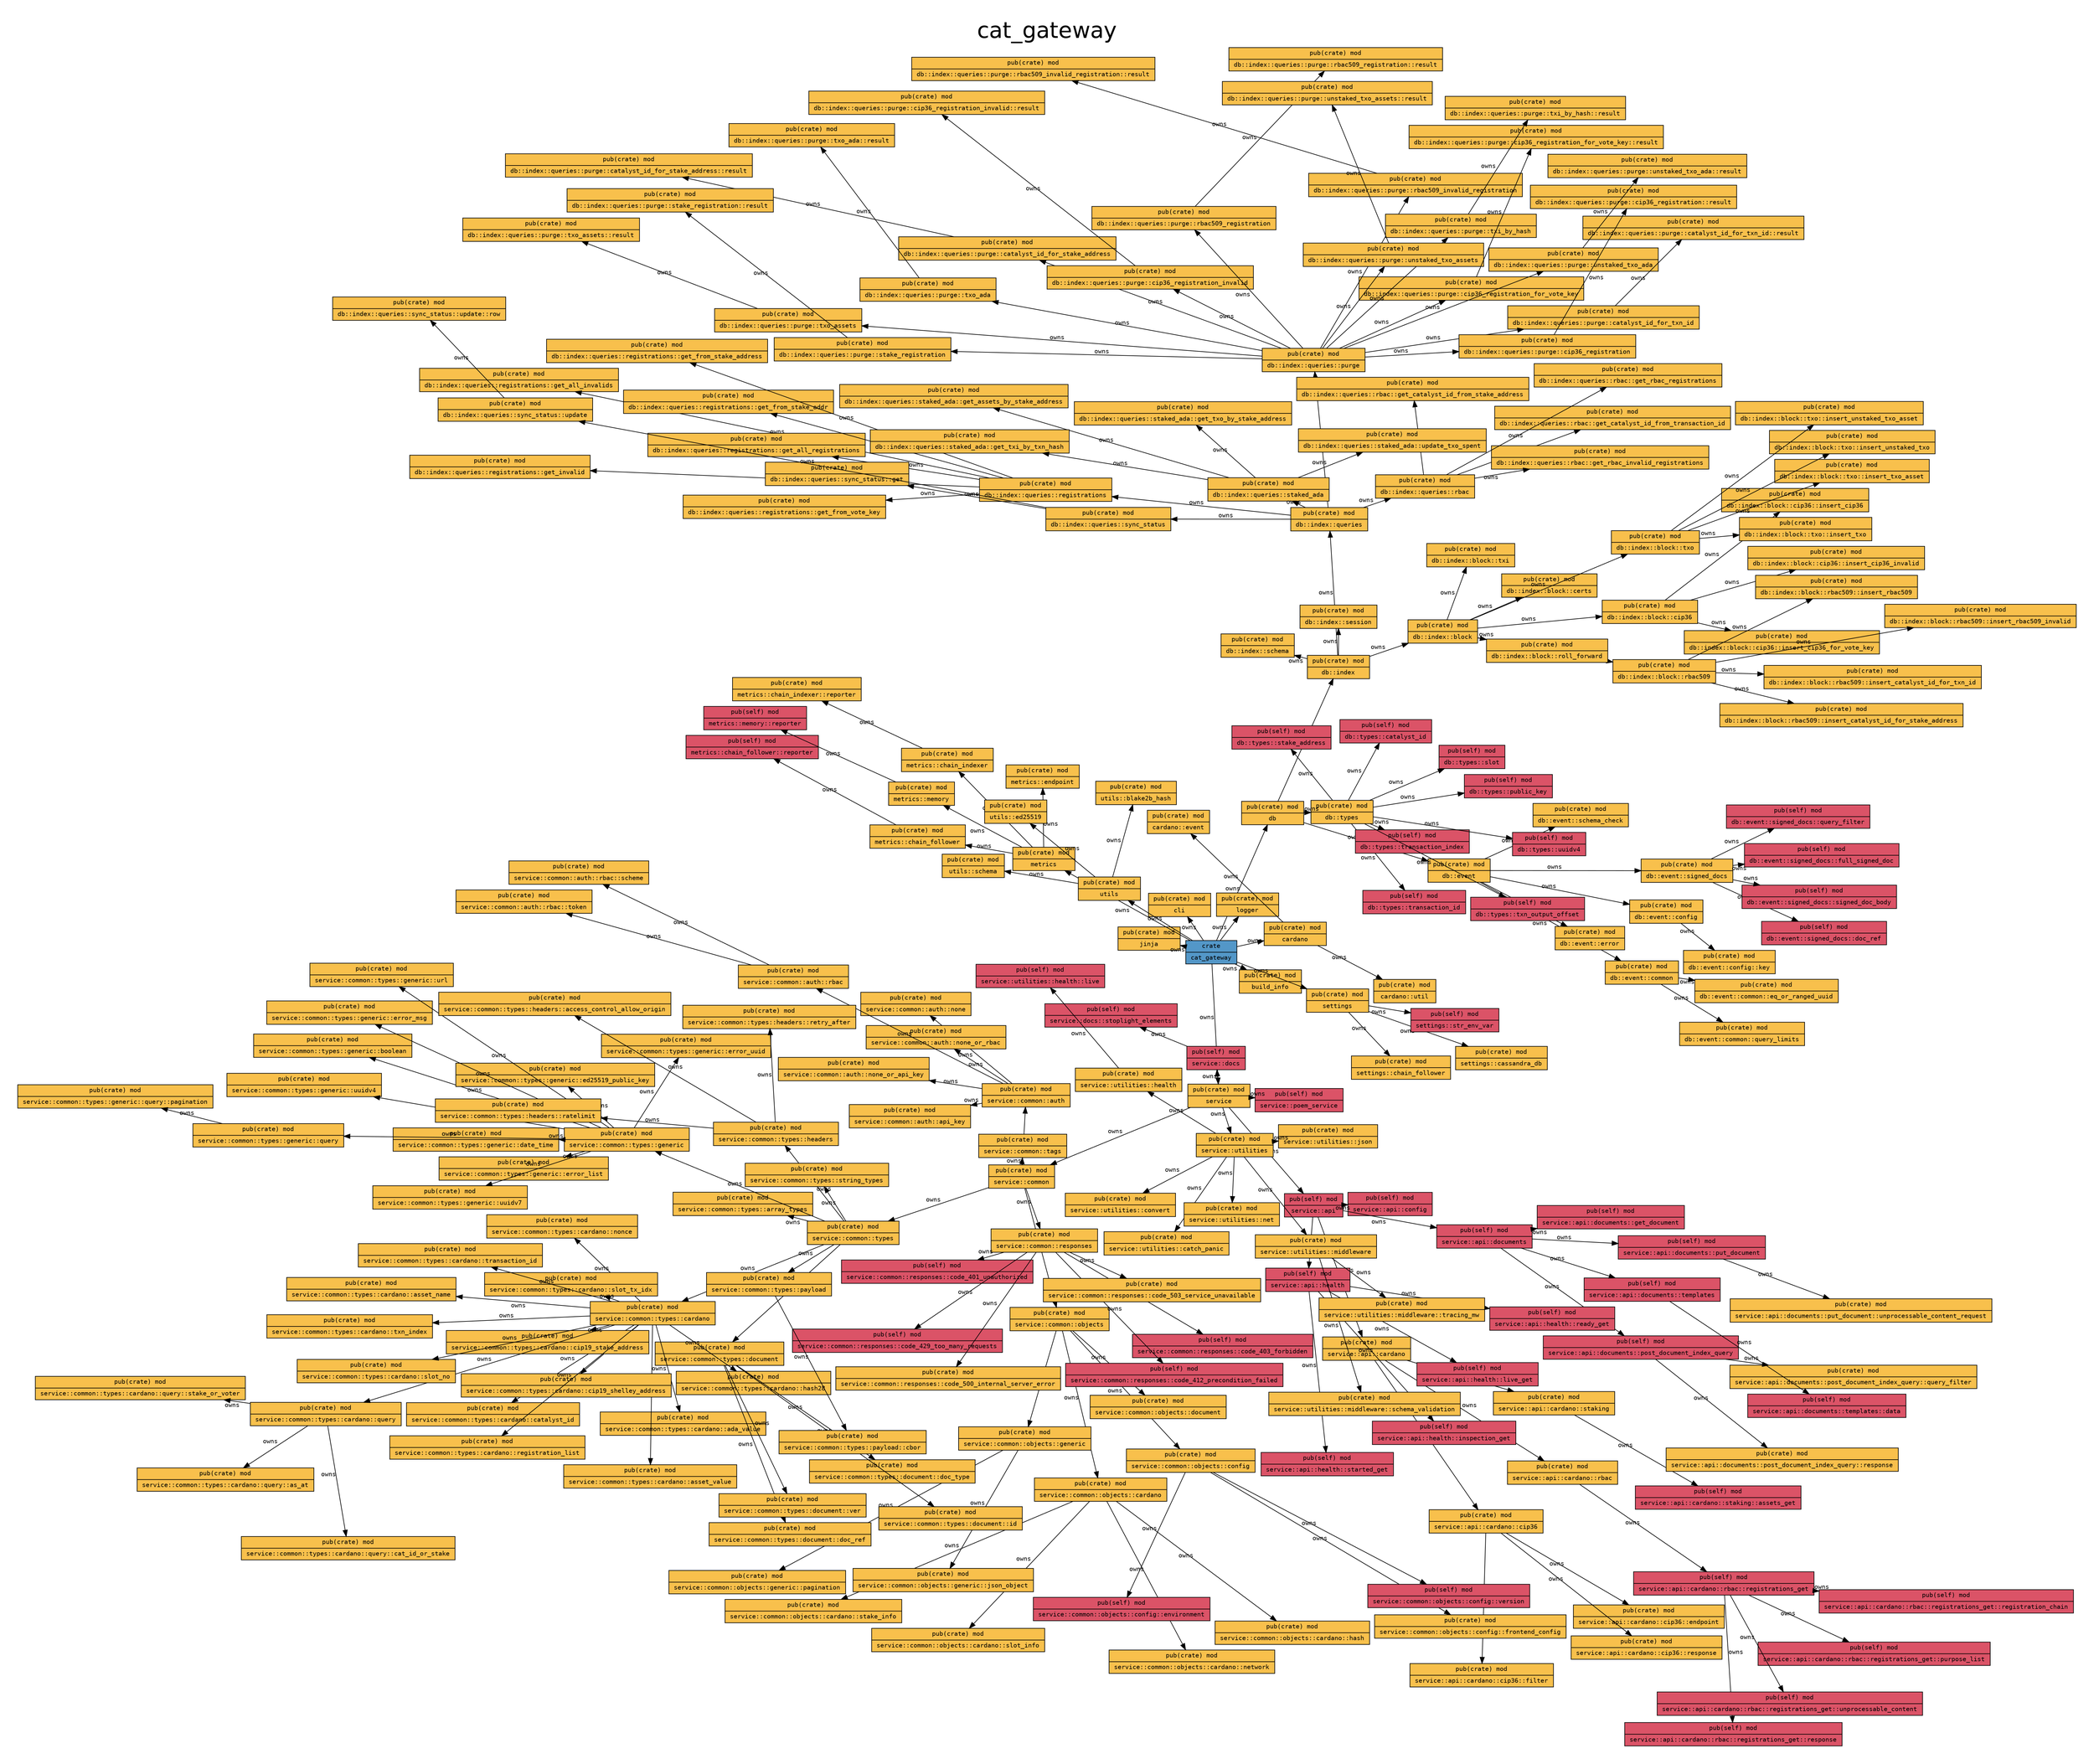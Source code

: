 digraph {

    graph [
        label="cat_gateway",
        labelloc=t,

        pad=0.4,

        // Consider rendering the graph using a different layout algorithm, such as:
        // [dot, neato, twopi, circo, fdp, sfdp]
        layout=neato,
        overlap=false,
        splines="line",
        rankdir=LR,

        fontname="Helvetica", 
        fontsize="36",
    ];

    node [
        fontname="monospace",
        fontsize="10",
        shape="record",
        style="filled",
    ];

    edge [
        fontname="monospace",
        fontsize="10",
    ];

    "cat_gateway" [label="crate|cat_gateway", fillcolor="#5397c8"]; // "crate" node
    "cat_gateway::build_info" [label="pub(crate) mod|build_info", fillcolor="#f8c04c"]; // "mod" node
    "cat_gateway::cardano" [label="pub(crate) mod|cardano", fillcolor="#f8c04c"]; // "mod" node
    "cat_gateway::cardano::event" [label="pub(crate) mod|cardano::event", fillcolor="#f8c04c"]; // "mod" node
    "cat_gateway::cardano::util" [label="pub(crate) mod|cardano::util", fillcolor="#f8c04c"]; // "mod" node
    "cat_gateway::cli" [label="pub(crate) mod|cli", fillcolor="#f8c04c"]; // "mod" node
    "cat_gateway::db" [label="pub(crate) mod|db", fillcolor="#f8c04c"]; // "mod" node
    "cat_gateway::db::event" [label="pub(crate) mod|db::event", fillcolor="#f8c04c"]; // "mod" node
    "cat_gateway::db::event::common" [label="pub(crate) mod|db::event::common", fillcolor="#f8c04c"]; // "mod" node
    "cat_gateway::db::event::common::eq_or_ranged_uuid" [label="pub(crate) mod|db::event::common::eq_or_ranged_uuid", fillcolor="#f8c04c"]; // "mod" node
    "cat_gateway::db::event::common::query_limits" [label="pub(crate) mod|db::event::common::query_limits", fillcolor="#f8c04c"]; // "mod" node
    "cat_gateway::db::event::config" [label="pub(crate) mod|db::event::config", fillcolor="#f8c04c"]; // "mod" node
    "cat_gateway::db::event::config::key" [label="pub(crate) mod|db::event::config::key", fillcolor="#f8c04c"]; // "mod" node
    "cat_gateway::db::event::error" [label="pub(crate) mod|db::event::error", fillcolor="#f8c04c"]; // "mod" node
    "cat_gateway::db::event::schema_check" [label="pub(crate) mod|db::event::schema_check", fillcolor="#f8c04c"]; // "mod" node
    "cat_gateway::db::event::signed_docs" [label="pub(crate) mod|db::event::signed_docs", fillcolor="#f8c04c"]; // "mod" node
    "cat_gateway::db::event::signed_docs::doc_ref" [label="pub(self) mod|db::event::signed_docs::doc_ref", fillcolor="#db5367"]; // "mod" node
    "cat_gateway::db::event::signed_docs::full_signed_doc" [label="pub(self) mod|db::event::signed_docs::full_signed_doc", fillcolor="#db5367"]; // "mod" node
    "cat_gateway::db::event::signed_docs::query_filter" [label="pub(self) mod|db::event::signed_docs::query_filter", fillcolor="#db5367"]; // "mod" node
    "cat_gateway::db::event::signed_docs::signed_doc_body" [label="pub(self) mod|db::event::signed_docs::signed_doc_body", fillcolor="#db5367"]; // "mod" node
    "cat_gateway::db::index" [label="pub(crate) mod|db::index", fillcolor="#f8c04c"]; // "mod" node
    "cat_gateway::db::index::block" [label="pub(crate) mod|db::index::block", fillcolor="#f8c04c"]; // "mod" node
    "cat_gateway::db::index::block::certs" [label="pub(crate) mod|db::index::block::certs", fillcolor="#f8c04c"]; // "mod" node
    "cat_gateway::db::index::block::cip36" [label="pub(crate) mod|db::index::block::cip36", fillcolor="#f8c04c"]; // "mod" node
    "cat_gateway::db::index::block::cip36::insert_cip36" [label="pub(crate) mod|db::index::block::cip36::insert_cip36", fillcolor="#f8c04c"]; // "mod" node
    "cat_gateway::db::index::block::cip36::insert_cip36_for_vote_key" [label="pub(crate) mod|db::index::block::cip36::insert_cip36_for_vote_key", fillcolor="#f8c04c"]; // "mod" node
    "cat_gateway::db::index::block::cip36::insert_cip36_invalid" [label="pub(crate) mod|db::index::block::cip36::insert_cip36_invalid", fillcolor="#f8c04c"]; // "mod" node
    "cat_gateway::db::index::block::rbac509" [label="pub(crate) mod|db::index::block::rbac509", fillcolor="#f8c04c"]; // "mod" node
    "cat_gateway::db::index::block::rbac509::insert_catalyst_id_for_stake_address" [label="pub(crate) mod|db::index::block::rbac509::insert_catalyst_id_for_stake_address", fillcolor="#f8c04c"]; // "mod" node
    "cat_gateway::db::index::block::rbac509::insert_catalyst_id_for_txn_id" [label="pub(crate) mod|db::index::block::rbac509::insert_catalyst_id_for_txn_id", fillcolor="#f8c04c"]; // "mod" node
    "cat_gateway::db::index::block::rbac509::insert_rbac509" [label="pub(crate) mod|db::index::block::rbac509::insert_rbac509", fillcolor="#f8c04c"]; // "mod" node
    "cat_gateway::db::index::block::rbac509::insert_rbac509_invalid" [label="pub(crate) mod|db::index::block::rbac509::insert_rbac509_invalid", fillcolor="#f8c04c"]; // "mod" node
    "cat_gateway::db::index::block::roll_forward" [label="pub(crate) mod|db::index::block::roll_forward", fillcolor="#f8c04c"]; // "mod" node
    "cat_gateway::db::index::block::txi" [label="pub(crate) mod|db::index::block::txi", fillcolor="#f8c04c"]; // "mod" node
    "cat_gateway::db::index::block::txo" [label="pub(crate) mod|db::index::block::txo", fillcolor="#f8c04c"]; // "mod" node
    "cat_gateway::db::index::block::txo::insert_txo" [label="pub(crate) mod|db::index::block::txo::insert_txo", fillcolor="#f8c04c"]; // "mod" node
    "cat_gateway::db::index::block::txo::insert_txo_asset" [label="pub(crate) mod|db::index::block::txo::insert_txo_asset", fillcolor="#f8c04c"]; // "mod" node
    "cat_gateway::db::index::block::txo::insert_unstaked_txo" [label="pub(crate) mod|db::index::block::txo::insert_unstaked_txo", fillcolor="#f8c04c"]; // "mod" node
    "cat_gateway::db::index::block::txo::insert_unstaked_txo_asset" [label="pub(crate) mod|db::index::block::txo::insert_unstaked_txo_asset", fillcolor="#f8c04c"]; // "mod" node
    "cat_gateway::db::index::queries" [label="pub(crate) mod|db::index::queries", fillcolor="#f8c04c"]; // "mod" node
    "cat_gateway::db::index::queries::purge" [label="pub(crate) mod|db::index::queries::purge", fillcolor="#f8c04c"]; // "mod" node
    "cat_gateway::db::index::queries::purge::catalyst_id_for_stake_address" [label="pub(crate) mod|db::index::queries::purge::catalyst_id_for_stake_address", fillcolor="#f8c04c"]; // "mod" node
    "cat_gateway::db::index::queries::purge::catalyst_id_for_stake_address::result" [label="pub(crate) mod|db::index::queries::purge::catalyst_id_for_stake_address::result", fillcolor="#f8c04c"]; // "mod" node
    "cat_gateway::db::index::queries::purge::catalyst_id_for_txn_id" [label="pub(crate) mod|db::index::queries::purge::catalyst_id_for_txn_id", fillcolor="#f8c04c"]; // "mod" node
    "cat_gateway::db::index::queries::purge::catalyst_id_for_txn_id::result" [label="pub(crate) mod|db::index::queries::purge::catalyst_id_for_txn_id::result", fillcolor="#f8c04c"]; // "mod" node
    "cat_gateway::db::index::queries::purge::cip36_registration" [label="pub(crate) mod|db::index::queries::purge::cip36_registration", fillcolor="#f8c04c"]; // "mod" node
    "cat_gateway::db::index::queries::purge::cip36_registration::result" [label="pub(crate) mod|db::index::queries::purge::cip36_registration::result", fillcolor="#f8c04c"]; // "mod" node
    "cat_gateway::db::index::queries::purge::cip36_registration_for_vote_key" [label="pub(crate) mod|db::index::queries::purge::cip36_registration_for_vote_key", fillcolor="#f8c04c"]; // "mod" node
    "cat_gateway::db::index::queries::purge::cip36_registration_for_vote_key::result" [label="pub(crate) mod|db::index::queries::purge::cip36_registration_for_vote_key::result", fillcolor="#f8c04c"]; // "mod" node
    "cat_gateway::db::index::queries::purge::cip36_registration_invalid" [label="pub(crate) mod|db::index::queries::purge::cip36_registration_invalid", fillcolor="#f8c04c"]; // "mod" node
    "cat_gateway::db::index::queries::purge::cip36_registration_invalid::result" [label="pub(crate) mod|db::index::queries::purge::cip36_registration_invalid::result", fillcolor="#f8c04c"]; // "mod" node
    "cat_gateway::db::index::queries::purge::rbac509_invalid_registration" [label="pub(crate) mod|db::index::queries::purge::rbac509_invalid_registration", fillcolor="#f8c04c"]; // "mod" node
    "cat_gateway::db::index::queries::purge::rbac509_invalid_registration::result" [label="pub(crate) mod|db::index::queries::purge::rbac509_invalid_registration::result", fillcolor="#f8c04c"]; // "mod" node
    "cat_gateway::db::index::queries::purge::rbac509_registration" [label="pub(crate) mod|db::index::queries::purge::rbac509_registration", fillcolor="#f8c04c"]; // "mod" node
    "cat_gateway::db::index::queries::purge::rbac509_registration::result" [label="pub(crate) mod|db::index::queries::purge::rbac509_registration::result", fillcolor="#f8c04c"]; // "mod" node
    "cat_gateway::db::index::queries::purge::stake_registration" [label="pub(crate) mod|db::index::queries::purge::stake_registration", fillcolor="#f8c04c"]; // "mod" node
    "cat_gateway::db::index::queries::purge::stake_registration::result" [label="pub(crate) mod|db::index::queries::purge::stake_registration::result", fillcolor="#f8c04c"]; // "mod" node
    "cat_gateway::db::index::queries::purge::txi_by_hash" [label="pub(crate) mod|db::index::queries::purge::txi_by_hash", fillcolor="#f8c04c"]; // "mod" node
    "cat_gateway::db::index::queries::purge::txi_by_hash::result" [label="pub(crate) mod|db::index::queries::purge::txi_by_hash::result", fillcolor="#f8c04c"]; // "mod" node
    "cat_gateway::db::index::queries::purge::txo_ada" [label="pub(crate) mod|db::index::queries::purge::txo_ada", fillcolor="#f8c04c"]; // "mod" node
    "cat_gateway::db::index::queries::purge::txo_ada::result" [label="pub(crate) mod|db::index::queries::purge::txo_ada::result", fillcolor="#f8c04c"]; // "mod" node
    "cat_gateway::db::index::queries::purge::txo_assets" [label="pub(crate) mod|db::index::queries::purge::txo_assets", fillcolor="#f8c04c"]; // "mod" node
    "cat_gateway::db::index::queries::purge::txo_assets::result" [label="pub(crate) mod|db::index::queries::purge::txo_assets::result", fillcolor="#f8c04c"]; // "mod" node
    "cat_gateway::db::index::queries::purge::unstaked_txo_ada" [label="pub(crate) mod|db::index::queries::purge::unstaked_txo_ada", fillcolor="#f8c04c"]; // "mod" node
    "cat_gateway::db::index::queries::purge::unstaked_txo_ada::result" [label="pub(crate) mod|db::index::queries::purge::unstaked_txo_ada::result", fillcolor="#f8c04c"]; // "mod" node
    "cat_gateway::db::index::queries::purge::unstaked_txo_assets" [label="pub(crate) mod|db::index::queries::purge::unstaked_txo_assets", fillcolor="#f8c04c"]; // "mod" node
    "cat_gateway::db::index::queries::purge::unstaked_txo_assets::result" [label="pub(crate) mod|db::index::queries::purge::unstaked_txo_assets::result", fillcolor="#f8c04c"]; // "mod" node
    "cat_gateway::db::index::queries::rbac" [label="pub(crate) mod|db::index::queries::rbac", fillcolor="#f8c04c"]; // "mod" node
    "cat_gateway::db::index::queries::rbac::get_catalyst_id_from_stake_address" [label="pub(crate) mod|db::index::queries::rbac::get_catalyst_id_from_stake_address", fillcolor="#f8c04c"]; // "mod" node
    "cat_gateway::db::index::queries::rbac::get_catalyst_id_from_transaction_id" [label="pub(crate) mod|db::index::queries::rbac::get_catalyst_id_from_transaction_id", fillcolor="#f8c04c"]; // "mod" node
    "cat_gateway::db::index::queries::rbac::get_rbac_invalid_registrations" [label="pub(crate) mod|db::index::queries::rbac::get_rbac_invalid_registrations", fillcolor="#f8c04c"]; // "mod" node
    "cat_gateway::db::index::queries::rbac::get_rbac_registrations" [label="pub(crate) mod|db::index::queries::rbac::get_rbac_registrations", fillcolor="#f8c04c"]; // "mod" node
    "cat_gateway::db::index::queries::registrations" [label="pub(crate) mod|db::index::queries::registrations", fillcolor="#f8c04c"]; // "mod" node
    "cat_gateway::db::index::queries::registrations::get_all_invalids" [label="pub(crate) mod|db::index::queries::registrations::get_all_invalids", fillcolor="#f8c04c"]; // "mod" node
    "cat_gateway::db::index::queries::registrations::get_all_registrations" [label="pub(crate) mod|db::index::queries::registrations::get_all_registrations", fillcolor="#f8c04c"]; // "mod" node
    "cat_gateway::db::index::queries::registrations::get_from_stake_addr" [label="pub(crate) mod|db::index::queries::registrations::get_from_stake_addr", fillcolor="#f8c04c"]; // "mod" node
    "cat_gateway::db::index::queries::registrations::get_from_stake_address" [label="pub(crate) mod|db::index::queries::registrations::get_from_stake_address", fillcolor="#f8c04c"]; // "mod" node
    "cat_gateway::db::index::queries::registrations::get_from_vote_key" [label="pub(crate) mod|db::index::queries::registrations::get_from_vote_key", fillcolor="#f8c04c"]; // "mod" node
    "cat_gateway::db::index::queries::registrations::get_invalid" [label="pub(crate) mod|db::index::queries::registrations::get_invalid", fillcolor="#f8c04c"]; // "mod" node
    "cat_gateway::db::index::queries::staked_ada" [label="pub(crate) mod|db::index::queries::staked_ada", fillcolor="#f8c04c"]; // "mod" node
    "cat_gateway::db::index::queries::staked_ada::get_assets_by_stake_address" [label="pub(crate) mod|db::index::queries::staked_ada::get_assets_by_stake_address", fillcolor="#f8c04c"]; // "mod" node
    "cat_gateway::db::index::queries::staked_ada::get_txi_by_txn_hash" [label="pub(crate) mod|db::index::queries::staked_ada::get_txi_by_txn_hash", fillcolor="#f8c04c"]; // "mod" node
    "cat_gateway::db::index::queries::staked_ada::get_txo_by_stake_address" [label="pub(crate) mod|db::index::queries::staked_ada::get_txo_by_stake_address", fillcolor="#f8c04c"]; // "mod" node
    "cat_gateway::db::index::queries::staked_ada::update_txo_spent" [label="pub(crate) mod|db::index::queries::staked_ada::update_txo_spent", fillcolor="#f8c04c"]; // "mod" node
    "cat_gateway::db::index::queries::sync_status" [label="pub(crate) mod|db::index::queries::sync_status", fillcolor="#f8c04c"]; // "mod" node
    "cat_gateway::db::index::queries::sync_status::get" [label="pub(crate) mod|db::index::queries::sync_status::get", fillcolor="#f8c04c"]; // "mod" node
    "cat_gateway::db::index::queries::sync_status::update" [label="pub(crate) mod|db::index::queries::sync_status::update", fillcolor="#f8c04c"]; // "mod" node
    "cat_gateway::db::index::queries::sync_status::update::row" [label="pub(crate) mod|db::index::queries::sync_status::update::row", fillcolor="#f8c04c"]; // "mod" node
    "cat_gateway::db::index::schema" [label="pub(crate) mod|db::index::schema", fillcolor="#f8c04c"]; // "mod" node
    "cat_gateway::db::index::session" [label="pub(crate) mod|db::index::session", fillcolor="#f8c04c"]; // "mod" node
    "cat_gateway::db::types" [label="pub(crate) mod|db::types", fillcolor="#f8c04c"]; // "mod" node
    "cat_gateway::db::types::catalyst_id" [label="pub(self) mod|db::types::catalyst_id", fillcolor="#db5367"]; // "mod" node
    "cat_gateway::db::types::public_key" [label="pub(self) mod|db::types::public_key", fillcolor="#db5367"]; // "mod" node
    "cat_gateway::db::types::slot" [label="pub(self) mod|db::types::slot", fillcolor="#db5367"]; // "mod" node
    "cat_gateway::db::types::stake_address" [label="pub(self) mod|db::types::stake_address", fillcolor="#db5367"]; // "mod" node
    "cat_gateway::db::types::transaction_id" [label="pub(self) mod|db::types::transaction_id", fillcolor="#db5367"]; // "mod" node
    "cat_gateway::db::types::transaction_index" [label="pub(self) mod|db::types::transaction_index", fillcolor="#db5367"]; // "mod" node
    "cat_gateway::db::types::txn_output_offset" [label="pub(self) mod|db::types::txn_output_offset", fillcolor="#db5367"]; // "mod" node
    "cat_gateway::db::types::uuidv4" [label="pub(self) mod|db::types::uuidv4", fillcolor="#db5367"]; // "mod" node
    "cat_gateway::jinja" [label="pub(crate) mod|jinja", fillcolor="#f8c04c"]; // "mod" node
    "cat_gateway::logger" [label="pub(crate) mod|logger", fillcolor="#f8c04c"]; // "mod" node
    "cat_gateway::metrics" [label="pub(crate) mod|metrics", fillcolor="#f8c04c"]; // "mod" node
    "cat_gateway::metrics::chain_follower" [label="pub(crate) mod|metrics::chain_follower", fillcolor="#f8c04c"]; // "mod" node
    "cat_gateway::metrics::chain_follower::reporter" [label="pub(self) mod|metrics::chain_follower::reporter", fillcolor="#db5367"]; // "mod" node
    "cat_gateway::metrics::chain_indexer" [label="pub(crate) mod|metrics::chain_indexer", fillcolor="#f8c04c"]; // "mod" node
    "cat_gateway::metrics::chain_indexer::reporter" [label="pub(crate) mod|metrics::chain_indexer::reporter", fillcolor="#f8c04c"]; // "mod" node
    "cat_gateway::metrics::endpoint" [label="pub(crate) mod|metrics::endpoint", fillcolor="#f8c04c"]; // "mod" node
    "cat_gateway::metrics::memory" [label="pub(crate) mod|metrics::memory", fillcolor="#f8c04c"]; // "mod" node
    "cat_gateway::metrics::memory::reporter" [label="pub(self) mod|metrics::memory::reporter", fillcolor="#db5367"]; // "mod" node
    "cat_gateway::service" [label="pub(crate) mod|service", fillcolor="#f8c04c"]; // "mod" node
    "cat_gateway::service::api" [label="pub(self) mod|service::api", fillcolor="#db5367"]; // "mod" node
    "cat_gateway::service::api::cardano" [label="pub(crate) mod|service::api::cardano", fillcolor="#f8c04c"]; // "mod" node
    "cat_gateway::service::api::cardano::cip36" [label="pub(crate) mod|service::api::cardano::cip36", fillcolor="#f8c04c"]; // "mod" node
    "cat_gateway::service::api::cardano::cip36::endpoint" [label="pub(crate) mod|service::api::cardano::cip36::endpoint", fillcolor="#f8c04c"]; // "mod" node
    "cat_gateway::service::api::cardano::cip36::filter" [label="pub(crate) mod|service::api::cardano::cip36::filter", fillcolor="#f8c04c"]; // "mod" node
    "cat_gateway::service::api::cardano::cip36::response" [label="pub(crate) mod|service::api::cardano::cip36::response", fillcolor="#f8c04c"]; // "mod" node
    "cat_gateway::service::api::cardano::rbac" [label="pub(crate) mod|service::api::cardano::rbac", fillcolor="#f8c04c"]; // "mod" node
    "cat_gateway::service::api::cardano::rbac::registrations_get" [label="pub(self) mod|service::api::cardano::rbac::registrations_get", fillcolor="#db5367"]; // "mod" node
    "cat_gateway::service::api::cardano::rbac::registrations_get::purpose_list" [label="pub(self) mod|service::api::cardano::rbac::registrations_get::purpose_list", fillcolor="#db5367"]; // "mod" node
    "cat_gateway::service::api::cardano::rbac::registrations_get::registration_chain" [label="pub(self) mod|service::api::cardano::rbac::registrations_get::registration_chain", fillcolor="#db5367"]; // "mod" node
    "cat_gateway::service::api::cardano::rbac::registrations_get::response" [label="pub(self) mod|service::api::cardano::rbac::registrations_get::response", fillcolor="#db5367"]; // "mod" node
    "cat_gateway::service::api::cardano::rbac::registrations_get::unprocessable_content" [label="pub(self) mod|service::api::cardano::rbac::registrations_get::unprocessable_content", fillcolor="#db5367"]; // "mod" node
    "cat_gateway::service::api::cardano::staking" [label="pub(crate) mod|service::api::cardano::staking", fillcolor="#f8c04c"]; // "mod" node
    "cat_gateway::service::api::cardano::staking::assets_get" [label="pub(self) mod|service::api::cardano::staking::assets_get", fillcolor="#db5367"]; // "mod" node
    "cat_gateway::service::api::config" [label="pub(self) mod|service::api::config", fillcolor="#db5367"]; // "mod" node
    "cat_gateway::service::api::documents" [label="pub(self) mod|service::api::documents", fillcolor="#db5367"]; // "mod" node
    "cat_gateway::service::api::documents::get_document" [label="pub(self) mod|service::api::documents::get_document", fillcolor="#db5367"]; // "mod" node
    "cat_gateway::service::api::documents::post_document_index_query" [label="pub(self) mod|service::api::documents::post_document_index_query", fillcolor="#db5367"]; // "mod" node
    "cat_gateway::service::api::documents::post_document_index_query::query_filter" [label="pub(crate) mod|service::api::documents::post_document_index_query::query_filter", fillcolor="#f8c04c"]; // "mod" node
    "cat_gateway::service::api::documents::post_document_index_query::response" [label="pub(crate) mod|service::api::documents::post_document_index_query::response", fillcolor="#f8c04c"]; // "mod" node
    "cat_gateway::service::api::documents::put_document" [label="pub(self) mod|service::api::documents::put_document", fillcolor="#db5367"]; // "mod" node
    "cat_gateway::service::api::documents::put_document::unprocessable_content_request" [label="pub(crate) mod|service::api::documents::put_document::unprocessable_content_request", fillcolor="#f8c04c"]; // "mod" node
    "cat_gateway::service::api::documents::templates" [label="pub(self) mod|service::api::documents::templates", fillcolor="#db5367"]; // "mod" node
    "cat_gateway::service::api::documents::templates::data" [label="pub(self) mod|service::api::documents::templates::data", fillcolor="#db5367"]; // "mod" node
    "cat_gateway::service::api::health" [label="pub(self) mod|service::api::health", fillcolor="#db5367"]; // "mod" node
    "cat_gateway::service::api::health::inspection_get" [label="pub(self) mod|service::api::health::inspection_get", fillcolor="#db5367"]; // "mod" node
    "cat_gateway::service::api::health::live_get" [label="pub(self) mod|service::api::health::live_get", fillcolor="#db5367"]; // "mod" node
    "cat_gateway::service::api::health::ready_get" [label="pub(self) mod|service::api::health::ready_get", fillcolor="#db5367"]; // "mod" node
    "cat_gateway::service::api::health::started_get" [label="pub(self) mod|service::api::health::started_get", fillcolor="#db5367"]; // "mod" node
    "cat_gateway::service::common" [label="pub(crate) mod|service::common", fillcolor="#f8c04c"]; // "mod" node
    "cat_gateway::service::common::auth" [label="pub(crate) mod|service::common::auth", fillcolor="#f8c04c"]; // "mod" node
    "cat_gateway::service::common::auth::api_key" [label="pub(crate) mod|service::common::auth::api_key", fillcolor="#f8c04c"]; // "mod" node
    "cat_gateway::service::common::auth::none" [label="pub(crate) mod|service::common::auth::none", fillcolor="#f8c04c"]; // "mod" node
    "cat_gateway::service::common::auth::none_or_api_key" [label="pub(crate) mod|service::common::auth::none_or_api_key", fillcolor="#f8c04c"]; // "mod" node
    "cat_gateway::service::common::auth::none_or_rbac" [label="pub(crate) mod|service::common::auth::none_or_rbac", fillcolor="#f8c04c"]; // "mod" node
    "cat_gateway::service::common::auth::rbac" [label="pub(crate) mod|service::common::auth::rbac", fillcolor="#f8c04c"]; // "mod" node
    "cat_gateway::service::common::auth::rbac::scheme" [label="pub(crate) mod|service::common::auth::rbac::scheme", fillcolor="#f8c04c"]; // "mod" node
    "cat_gateway::service::common::auth::rbac::token" [label="pub(crate) mod|service::common::auth::rbac::token", fillcolor="#f8c04c"]; // "mod" node
    "cat_gateway::service::common::objects" [label="pub(crate) mod|service::common::objects", fillcolor="#f8c04c"]; // "mod" node
    "cat_gateway::service::common::objects::cardano" [label="pub(crate) mod|service::common::objects::cardano", fillcolor="#f8c04c"]; // "mod" node
    "cat_gateway::service::common::objects::cardano::hash" [label="pub(crate) mod|service::common::objects::cardano::hash", fillcolor="#f8c04c"]; // "mod" node
    "cat_gateway::service::common::objects::cardano::network" [label="pub(crate) mod|service::common::objects::cardano::network", fillcolor="#f8c04c"]; // "mod" node
    "cat_gateway::service::common::objects::cardano::slot_info" [label="pub(crate) mod|service::common::objects::cardano::slot_info", fillcolor="#f8c04c"]; // "mod" node
    "cat_gateway::service::common::objects::cardano::stake_info" [label="pub(crate) mod|service::common::objects::cardano::stake_info", fillcolor="#f8c04c"]; // "mod" node
    "cat_gateway::service::common::objects::config" [label="pub(crate) mod|service::common::objects::config", fillcolor="#f8c04c"]; // "mod" node
    "cat_gateway::service::common::objects::config::environment" [label="pub(self) mod|service::common::objects::config::environment", fillcolor="#db5367"]; // "mod" node
    "cat_gateway::service::common::objects::config::frontend_config" [label="pub(crate) mod|service::common::objects::config::frontend_config", fillcolor="#f8c04c"]; // "mod" node
    "cat_gateway::service::common::objects::config::version" [label="pub(self) mod|service::common::objects::config::version", fillcolor="#db5367"]; // "mod" node
    "cat_gateway::service::common::objects::document" [label="pub(crate) mod|service::common::objects::document", fillcolor="#f8c04c"]; // "mod" node
    "cat_gateway::service::common::objects::generic" [label="pub(crate) mod|service::common::objects::generic", fillcolor="#f8c04c"]; // "mod" node
    "cat_gateway::service::common::objects::generic::json_object" [label="pub(crate) mod|service::common::objects::generic::json_object", fillcolor="#f8c04c"]; // "mod" node
    "cat_gateway::service::common::objects::generic::pagination" [label="pub(crate) mod|service::common::objects::generic::pagination", fillcolor="#f8c04c"]; // "mod" node
    "cat_gateway::service::common::responses" [label="pub(crate) mod|service::common::responses", fillcolor="#f8c04c"]; // "mod" node
    "cat_gateway::service::common::responses::code_401_unauthorized" [label="pub(self) mod|service::common::responses::code_401_unauthorized", fillcolor="#db5367"]; // "mod" node
    "cat_gateway::service::common::responses::code_403_forbidden" [label="pub(self) mod|service::common::responses::code_403_forbidden", fillcolor="#db5367"]; // "mod" node
    "cat_gateway::service::common::responses::code_412_precondition_failed" [label="pub(self) mod|service::common::responses::code_412_precondition_failed", fillcolor="#db5367"]; // "mod" node
    "cat_gateway::service::common::responses::code_429_too_many_requests" [label="pub(self) mod|service::common::responses::code_429_too_many_requests", fillcolor="#db5367"]; // "mod" node
    "cat_gateway::service::common::responses::code_500_internal_server_error" [label="pub(crate) mod|service::common::responses::code_500_internal_server_error", fillcolor="#f8c04c"]; // "mod" node
    "cat_gateway::service::common::responses::code_503_service_unavailable" [label="pub(crate) mod|service::common::responses::code_503_service_unavailable", fillcolor="#f8c04c"]; // "mod" node
    "cat_gateway::service::common::tags" [label="pub(crate) mod|service::common::tags", fillcolor="#f8c04c"]; // "mod" node
    "cat_gateway::service::common::types" [label="pub(crate) mod|service::common::types", fillcolor="#f8c04c"]; // "mod" node
    "cat_gateway::service::common::types::array_types" [label="pub(crate) mod|service::common::types::array_types", fillcolor="#f8c04c"]; // "mod" node
    "cat_gateway::service::common::types::cardano" [label="pub(crate) mod|service::common::types::cardano", fillcolor="#f8c04c"]; // "mod" node
    "cat_gateway::service::common::types::cardano::ada_value" [label="pub(crate) mod|service::common::types::cardano::ada_value", fillcolor="#f8c04c"]; // "mod" node
    "cat_gateway::service::common::types::cardano::asset_name" [label="pub(crate) mod|service::common::types::cardano::asset_name", fillcolor="#f8c04c"]; // "mod" node
    "cat_gateway::service::common::types::cardano::asset_value" [label="pub(crate) mod|service::common::types::cardano::asset_value", fillcolor="#f8c04c"]; // "mod" node
    "cat_gateway::service::common::types::cardano::catalyst_id" [label="pub(crate) mod|service::common::types::cardano::catalyst_id", fillcolor="#f8c04c"]; // "mod" node
    "cat_gateway::service::common::types::cardano::cip19_shelley_address" [label="pub(crate) mod|service::common::types::cardano::cip19_shelley_address", fillcolor="#f8c04c"]; // "mod" node
    "cat_gateway::service::common::types::cardano::cip19_stake_address" [label="pub(crate) mod|service::common::types::cardano::cip19_stake_address", fillcolor="#f8c04c"]; // "mod" node
    "cat_gateway::service::common::types::cardano::hash28" [label="pub(crate) mod|service::common::types::cardano::hash28", fillcolor="#f8c04c"]; // "mod" node
    "cat_gateway::service::common::types::cardano::nonce" [label="pub(crate) mod|service::common::types::cardano::nonce", fillcolor="#f8c04c"]; // "mod" node
    "cat_gateway::service::common::types::cardano::query" [label="pub(crate) mod|service::common::types::cardano::query", fillcolor="#f8c04c"]; // "mod" node
    "cat_gateway::service::common::types::cardano::query::as_at" [label="pub(crate) mod|service::common::types::cardano::query::as_at", fillcolor="#f8c04c"]; // "mod" node
    "cat_gateway::service::common::types::cardano::query::cat_id_or_stake" [label="pub(crate) mod|service::common::types::cardano::query::cat_id_or_stake", fillcolor="#f8c04c"]; // "mod" node
    "cat_gateway::service::common::types::cardano::query::stake_or_voter" [label="pub(crate) mod|service::common::types::cardano::query::stake_or_voter", fillcolor="#f8c04c"]; // "mod" node
    "cat_gateway::service::common::types::cardano::registration_list" [label="pub(crate) mod|service::common::types::cardano::registration_list", fillcolor="#f8c04c"]; // "mod" node
    "cat_gateway::service::common::types::cardano::slot_no" [label="pub(crate) mod|service::common::types::cardano::slot_no", fillcolor="#f8c04c"]; // "mod" node
    "cat_gateway::service::common::types::cardano::slot_tx_idx" [label="pub(crate) mod|service::common::types::cardano::slot_tx_idx", fillcolor="#f8c04c"]; // "mod" node
    "cat_gateway::service::common::types::cardano::transaction_id" [label="pub(crate) mod|service::common::types::cardano::transaction_id", fillcolor="#f8c04c"]; // "mod" node
    "cat_gateway::service::common::types::cardano::txn_index" [label="pub(crate) mod|service::common::types::cardano::txn_index", fillcolor="#f8c04c"]; // "mod" node
    "cat_gateway::service::common::types::document" [label="pub(crate) mod|service::common::types::document", fillcolor="#f8c04c"]; // "mod" node
    "cat_gateway::service::common::types::document::doc_ref" [label="pub(crate) mod|service::common::types::document::doc_ref", fillcolor="#f8c04c"]; // "mod" node
    "cat_gateway::service::common::types::document::doc_type" [label="pub(crate) mod|service::common::types::document::doc_type", fillcolor="#f8c04c"]; // "mod" node
    "cat_gateway::service::common::types::document::id" [label="pub(crate) mod|service::common::types::document::id", fillcolor="#f8c04c"]; // "mod" node
    "cat_gateway::service::common::types::document::ver" [label="pub(crate) mod|service::common::types::document::ver", fillcolor="#f8c04c"]; // "mod" node
    "cat_gateway::service::common::types::generic" [label="pub(crate) mod|service::common::types::generic", fillcolor="#f8c04c"]; // "mod" node
    "cat_gateway::service::common::types::generic::boolean" [label="pub(crate) mod|service::common::types::generic::boolean", fillcolor="#f8c04c"]; // "mod" node
    "cat_gateway::service::common::types::generic::date_time" [label="pub(crate) mod|service::common::types::generic::date_time", fillcolor="#f8c04c"]; // "mod" node
    "cat_gateway::service::common::types::generic::ed25519_public_key" [label="pub(crate) mod|service::common::types::generic::ed25519_public_key", fillcolor="#f8c04c"]; // "mod" node
    "cat_gateway::service::common::types::generic::error_list" [label="pub(crate) mod|service::common::types::generic::error_list", fillcolor="#f8c04c"]; // "mod" node
    "cat_gateway::service::common::types::generic::error_msg" [label="pub(crate) mod|service::common::types::generic::error_msg", fillcolor="#f8c04c"]; // "mod" node
    "cat_gateway::service::common::types::generic::error_uuid" [label="pub(crate) mod|service::common::types::generic::error_uuid", fillcolor="#f8c04c"]; // "mod" node
    "cat_gateway::service::common::types::generic::query" [label="pub(crate) mod|service::common::types::generic::query", fillcolor="#f8c04c"]; // "mod" node
    "cat_gateway::service::common::types::generic::query::pagination" [label="pub(crate) mod|service::common::types::generic::query::pagination", fillcolor="#f8c04c"]; // "mod" node
    "cat_gateway::service::common::types::generic::url" [label="pub(crate) mod|service::common::types::generic::url", fillcolor="#f8c04c"]; // "mod" node
    "cat_gateway::service::common::types::generic::uuidv4" [label="pub(crate) mod|service::common::types::generic::uuidv4", fillcolor="#f8c04c"]; // "mod" node
    "cat_gateway::service::common::types::generic::uuidv7" [label="pub(crate) mod|service::common::types::generic::uuidv7", fillcolor="#f8c04c"]; // "mod" node
    "cat_gateway::service::common::types::headers" [label="pub(crate) mod|service::common::types::headers", fillcolor="#f8c04c"]; // "mod" node
    "cat_gateway::service::common::types::headers::access_control_allow_origin" [label="pub(crate) mod|service::common::types::headers::access_control_allow_origin", fillcolor="#f8c04c"]; // "mod" node
    "cat_gateway::service::common::types::headers::ratelimit" [label="pub(crate) mod|service::common::types::headers::ratelimit", fillcolor="#f8c04c"]; // "mod" node
    "cat_gateway::service::common::types::headers::retry_after" [label="pub(crate) mod|service::common::types::headers::retry_after", fillcolor="#f8c04c"]; // "mod" node
    "cat_gateway::service::common::types::payload" [label="pub(crate) mod|service::common::types::payload", fillcolor="#f8c04c"]; // "mod" node
    "cat_gateway::service::common::types::payload::cbor" [label="pub(crate) mod|service::common::types::payload::cbor", fillcolor="#f8c04c"]; // "mod" node
    "cat_gateway::service::common::types::string_types" [label="pub(crate) mod|service::common::types::string_types", fillcolor="#f8c04c"]; // "mod" node
    "cat_gateway::service::docs" [label="pub(self) mod|service::docs", fillcolor="#db5367"]; // "mod" node
    "cat_gateway::service::docs::stoplight_elements" [label="pub(self) mod|service::docs::stoplight_elements", fillcolor="#db5367"]; // "mod" node
    "cat_gateway::service::poem_service" [label="pub(self) mod|service::poem_service", fillcolor="#db5367"]; // "mod" node
    "cat_gateway::service::utilities" [label="pub(crate) mod|service::utilities", fillcolor="#f8c04c"]; // "mod" node
    "cat_gateway::service::utilities::catch_panic" [label="pub(crate) mod|service::utilities::catch_panic", fillcolor="#f8c04c"]; // "mod" node
    "cat_gateway::service::utilities::convert" [label="pub(crate) mod|service::utilities::convert", fillcolor="#f8c04c"]; // "mod" node
    "cat_gateway::service::utilities::health" [label="pub(crate) mod|service::utilities::health", fillcolor="#f8c04c"]; // "mod" node
    "cat_gateway::service::utilities::health::live" [label="pub(self) mod|service::utilities::health::live", fillcolor="#db5367"]; // "mod" node
    "cat_gateway::service::utilities::json" [label="pub(crate) mod|service::utilities::json", fillcolor="#f8c04c"]; // "mod" node
    "cat_gateway::service::utilities::middleware" [label="pub(crate) mod|service::utilities::middleware", fillcolor="#f8c04c"]; // "mod" node
    "cat_gateway::service::utilities::middleware::schema_validation" [label="pub(crate) mod|service::utilities::middleware::schema_validation", fillcolor="#f8c04c"]; // "mod" node
    "cat_gateway::service::utilities::middleware::tracing_mw" [label="pub(crate) mod|service::utilities::middleware::tracing_mw", fillcolor="#f8c04c"]; // "mod" node
    "cat_gateway::service::utilities::net" [label="pub(crate) mod|service::utilities::net", fillcolor="#f8c04c"]; // "mod" node
    "cat_gateway::settings" [label="pub(crate) mod|settings", fillcolor="#f8c04c"]; // "mod" node
    "cat_gateway::settings::cassandra_db" [label="pub(crate) mod|settings::cassandra_db", fillcolor="#f8c04c"]; // "mod" node
    "cat_gateway::settings::chain_follower" [label="pub(crate) mod|settings::chain_follower", fillcolor="#f8c04c"]; // "mod" node
    "cat_gateway::settings::str_env_var" [label="pub(self) mod|settings::str_env_var", fillcolor="#db5367"]; // "mod" node
    "cat_gateway::utils" [label="pub(crate) mod|utils", fillcolor="#f8c04c"]; // "mod" node
    "cat_gateway::utils::blake2b_hash" [label="pub(crate) mod|utils::blake2b_hash", fillcolor="#f8c04c"]; // "mod" node
    "cat_gateway::utils::ed25519" [label="pub(crate) mod|utils::ed25519", fillcolor="#f8c04c"]; // "mod" node
    "cat_gateway::utils::schema" [label="pub(crate) mod|utils::schema", fillcolor="#f8c04c"]; // "mod" node

    "cat_gateway" -> "cat_gateway::build_info" [label="owns", color="#000000", style="solid"] [constraint=true]; // "owns" edge
    "cat_gateway" -> "cat_gateway::cardano" [label="owns", color="#000000", style="solid"] [constraint=true]; // "owns" edge
    "cat_gateway" -> "cat_gateway::cli" [label="owns", color="#000000", style="solid"] [constraint=true]; // "owns" edge
    "cat_gateway" -> "cat_gateway::db" [label="owns", color="#000000", style="solid"] [constraint=true]; // "owns" edge
    "cat_gateway" -> "cat_gateway::jinja" [label="owns", color="#000000", style="solid"] [constraint=true]; // "owns" edge
    "cat_gateway" -> "cat_gateway::logger" [label="owns", color="#000000", style="solid"] [constraint=true]; // "owns" edge
    "cat_gateway" -> "cat_gateway::metrics" [label="owns", color="#000000", style="solid"] [constraint=true]; // "owns" edge
    "cat_gateway" -> "cat_gateway::service" [label="owns", color="#000000", style="solid"] [constraint=true]; // "owns" edge
    "cat_gateway" -> "cat_gateway::settings" [label="owns", color="#000000", style="solid"] [constraint=true]; // "owns" edge
    "cat_gateway" -> "cat_gateway::utils" [label="owns", color="#000000", style="solid"] [constraint=true]; // "owns" edge
    "cat_gateway::cardano" -> "cat_gateway::cardano::event" [label="owns", color="#000000", style="solid"] [constraint=true]; // "owns" edge
    "cat_gateway::cardano" -> "cat_gateway::cardano::util" [label="owns", color="#000000", style="solid"] [constraint=true]; // "owns" edge
    "cat_gateway::db" -> "cat_gateway::db::event" [label="owns", color="#000000", style="solid"] [constraint=true]; // "owns" edge
    "cat_gateway::db" -> "cat_gateway::db::index" [label="owns", color="#000000", style="solid"] [constraint=true]; // "owns" edge
    "cat_gateway::db" -> "cat_gateway::db::types" [label="owns", color="#000000", style="solid"] [constraint=true]; // "owns" edge
    "cat_gateway::db::event" -> "cat_gateway::db::event::common" [label="owns", color="#000000", style="solid"] [constraint=true]; // "owns" edge
    "cat_gateway::db::event" -> "cat_gateway::db::event::config" [label="owns", color="#000000", style="solid"] [constraint=true]; // "owns" edge
    "cat_gateway::db::event" -> "cat_gateway::db::event::error" [label="owns", color="#000000", style="solid"] [constraint=true]; // "owns" edge
    "cat_gateway::db::event" -> "cat_gateway::db::event::schema_check" [label="owns", color="#000000", style="solid"] [constraint=true]; // "owns" edge
    "cat_gateway::db::event" -> "cat_gateway::db::event::signed_docs" [label="owns", color="#000000", style="solid"] [constraint=true]; // "owns" edge
    "cat_gateway::db::event::common" -> "cat_gateway::db::event::common::eq_or_ranged_uuid" [label="owns", color="#000000", style="solid"] [constraint=true]; // "owns" edge
    "cat_gateway::db::event::common" -> "cat_gateway::db::event::common::query_limits" [label="owns", color="#000000", style="solid"] [constraint=true]; // "owns" edge
    "cat_gateway::db::event::config" -> "cat_gateway::db::event::config::key" [label="owns", color="#000000", style="solid"] [constraint=true]; // "owns" edge
    "cat_gateway::db::event::signed_docs" -> "cat_gateway::db::event::signed_docs::doc_ref" [label="owns", color="#000000", style="solid"] [constraint=true]; // "owns" edge
    "cat_gateway::db::event::signed_docs" -> "cat_gateway::db::event::signed_docs::full_signed_doc" [label="owns", color="#000000", style="solid"] [constraint=true]; // "owns" edge
    "cat_gateway::db::event::signed_docs" -> "cat_gateway::db::event::signed_docs::query_filter" [label="owns", color="#000000", style="solid"] [constraint=true]; // "owns" edge
    "cat_gateway::db::event::signed_docs" -> "cat_gateway::db::event::signed_docs::signed_doc_body" [label="owns", color="#000000", style="solid"] [constraint=true]; // "owns" edge
    "cat_gateway::db::index" -> "cat_gateway::db::index::block" [label="owns", color="#000000", style="solid"] [constraint=true]; // "owns" edge
    "cat_gateway::db::index" -> "cat_gateway::db::index::queries" [label="owns", color="#000000", style="solid"] [constraint=true]; // "owns" edge
    "cat_gateway::db::index" -> "cat_gateway::db::index::schema" [label="owns", color="#000000", style="solid"] [constraint=true]; // "owns" edge
    "cat_gateway::db::index" -> "cat_gateway::db::index::session" [label="owns", color="#000000", style="solid"] [constraint=true]; // "owns" edge
    "cat_gateway::db::index::block" -> "cat_gateway::db::index::block::certs" [label="owns", color="#000000", style="solid"] [constraint=true]; // "owns" edge
    "cat_gateway::db::index::block" -> "cat_gateway::db::index::block::cip36" [label="owns", color="#000000", style="solid"] [constraint=true]; // "owns" edge
    "cat_gateway::db::index::block" -> "cat_gateway::db::index::block::rbac509" [label="owns", color="#000000", style="solid"] [constraint=true]; // "owns" edge
    "cat_gateway::db::index::block" -> "cat_gateway::db::index::block::roll_forward" [label="owns", color="#000000", style="solid"] [constraint=true]; // "owns" edge
    "cat_gateway::db::index::block" -> "cat_gateway::db::index::block::txi" [label="owns", color="#000000", style="solid"] [constraint=true]; // "owns" edge
    "cat_gateway::db::index::block" -> "cat_gateway::db::index::block::txo" [label="owns", color="#000000", style="solid"] [constraint=true]; // "owns" edge
    "cat_gateway::db::index::block::cip36" -> "cat_gateway::db::index::block::cip36::insert_cip36" [label="owns", color="#000000", style="solid"] [constraint=true]; // "owns" edge
    "cat_gateway::db::index::block::cip36" -> "cat_gateway::db::index::block::cip36::insert_cip36_for_vote_key" [label="owns", color="#000000", style="solid"] [constraint=true]; // "owns" edge
    "cat_gateway::db::index::block::cip36" -> "cat_gateway::db::index::block::cip36::insert_cip36_invalid" [label="owns", color="#000000", style="solid"] [constraint=true]; // "owns" edge
    "cat_gateway::db::index::block::rbac509" -> "cat_gateway::db::index::block::rbac509::insert_catalyst_id_for_stake_address" [label="owns", color="#000000", style="solid"] [constraint=true]; // "owns" edge
    "cat_gateway::db::index::block::rbac509" -> "cat_gateway::db::index::block::rbac509::insert_catalyst_id_for_txn_id" [label="owns", color="#000000", style="solid"] [constraint=true]; // "owns" edge
    "cat_gateway::db::index::block::rbac509" -> "cat_gateway::db::index::block::rbac509::insert_rbac509" [label="owns", color="#000000", style="solid"] [constraint=true]; // "owns" edge
    "cat_gateway::db::index::block::rbac509" -> "cat_gateway::db::index::block::rbac509::insert_rbac509_invalid" [label="owns", color="#000000", style="solid"] [constraint=true]; // "owns" edge
    "cat_gateway::db::index::block::txo" -> "cat_gateway::db::index::block::txo::insert_txo" [label="owns", color="#000000", style="solid"] [constraint=true]; // "owns" edge
    "cat_gateway::db::index::block::txo" -> "cat_gateway::db::index::block::txo::insert_txo_asset" [label="owns", color="#000000", style="solid"] [constraint=true]; // "owns" edge
    "cat_gateway::db::index::block::txo" -> "cat_gateway::db::index::block::txo::insert_unstaked_txo" [label="owns", color="#000000", style="solid"] [constraint=true]; // "owns" edge
    "cat_gateway::db::index::block::txo" -> "cat_gateway::db::index::block::txo::insert_unstaked_txo_asset" [label="owns", color="#000000", style="solid"] [constraint=true]; // "owns" edge
    "cat_gateway::db::index::queries" -> "cat_gateway::db::index::queries::purge" [label="owns", color="#000000", style="solid"] [constraint=true]; // "owns" edge
    "cat_gateway::db::index::queries" -> "cat_gateway::db::index::queries::rbac" [label="owns", color="#000000", style="solid"] [constraint=true]; // "owns" edge
    "cat_gateway::db::index::queries" -> "cat_gateway::db::index::queries::registrations" [label="owns", color="#000000", style="solid"] [constraint=true]; // "owns" edge
    "cat_gateway::db::index::queries" -> "cat_gateway::db::index::queries::staked_ada" [label="owns", color="#000000", style="solid"] [constraint=true]; // "owns" edge
    "cat_gateway::db::index::queries" -> "cat_gateway::db::index::queries::sync_status" [label="owns", color="#000000", style="solid"] [constraint=true]; // "owns" edge
    "cat_gateway::db::index::queries::purge" -> "cat_gateway::db::index::queries::purge::catalyst_id_for_stake_address" [label="owns", color="#000000", style="solid"] [constraint=true]; // "owns" edge
    "cat_gateway::db::index::queries::purge" -> "cat_gateway::db::index::queries::purge::catalyst_id_for_txn_id" [label="owns", color="#000000", style="solid"] [constraint=true]; // "owns" edge
    "cat_gateway::db::index::queries::purge" -> "cat_gateway::db::index::queries::purge::cip36_registration" [label="owns", color="#000000", style="solid"] [constraint=true]; // "owns" edge
    "cat_gateway::db::index::queries::purge" -> "cat_gateway::db::index::queries::purge::cip36_registration_for_vote_key" [label="owns", color="#000000", style="solid"] [constraint=true]; // "owns" edge
    "cat_gateway::db::index::queries::purge" -> "cat_gateway::db::index::queries::purge::cip36_registration_invalid" [label="owns", color="#000000", style="solid"] [constraint=true]; // "owns" edge
    "cat_gateway::db::index::queries::purge" -> "cat_gateway::db::index::queries::purge::rbac509_invalid_registration" [label="owns", color="#000000", style="solid"] [constraint=true]; // "owns" edge
    "cat_gateway::db::index::queries::purge" -> "cat_gateway::db::index::queries::purge::rbac509_registration" [label="owns", color="#000000", style="solid"] [constraint=true]; // "owns" edge
    "cat_gateway::db::index::queries::purge" -> "cat_gateway::db::index::queries::purge::stake_registration" [label="owns", color="#000000", style="solid"] [constraint=true]; // "owns" edge
    "cat_gateway::db::index::queries::purge" -> "cat_gateway::db::index::queries::purge::txi_by_hash" [label="owns", color="#000000", style="solid"] [constraint=true]; // "owns" edge
    "cat_gateway::db::index::queries::purge" -> "cat_gateway::db::index::queries::purge::txo_ada" [label="owns", color="#000000", style="solid"] [constraint=true]; // "owns" edge
    "cat_gateway::db::index::queries::purge" -> "cat_gateway::db::index::queries::purge::txo_assets" [label="owns", color="#000000", style="solid"] [constraint=true]; // "owns" edge
    "cat_gateway::db::index::queries::purge" -> "cat_gateway::db::index::queries::purge::unstaked_txo_ada" [label="owns", color="#000000", style="solid"] [constraint=true]; // "owns" edge
    "cat_gateway::db::index::queries::purge" -> "cat_gateway::db::index::queries::purge::unstaked_txo_assets" [label="owns", color="#000000", style="solid"] [constraint=true]; // "owns" edge
    "cat_gateway::db::index::queries::purge::catalyst_id_for_stake_address" -> "cat_gateway::db::index::queries::purge::catalyst_id_for_stake_address::result" [label="owns", color="#000000", style="solid"] [constraint=true]; // "owns" edge
    "cat_gateway::db::index::queries::purge::catalyst_id_for_txn_id" -> "cat_gateway::db::index::queries::purge::catalyst_id_for_txn_id::result" [label="owns", color="#000000", style="solid"] [constraint=true]; // "owns" edge
    "cat_gateway::db::index::queries::purge::cip36_registration" -> "cat_gateway::db::index::queries::purge::cip36_registration::result" [label="owns", color="#000000", style="solid"] [constraint=true]; // "owns" edge
    "cat_gateway::db::index::queries::purge::cip36_registration_for_vote_key" -> "cat_gateway::db::index::queries::purge::cip36_registration_for_vote_key::result" [label="owns", color="#000000", style="solid"] [constraint=true]; // "owns" edge
    "cat_gateway::db::index::queries::purge::cip36_registration_invalid" -> "cat_gateway::db::index::queries::purge::cip36_registration_invalid::result" [label="owns", color="#000000", style="solid"] [constraint=true]; // "owns" edge
    "cat_gateway::db::index::queries::purge::rbac509_invalid_registration" -> "cat_gateway::db::index::queries::purge::rbac509_invalid_registration::result" [label="owns", color="#000000", style="solid"] [constraint=true]; // "owns" edge
    "cat_gateway::db::index::queries::purge::rbac509_registration" -> "cat_gateway::db::index::queries::purge::rbac509_registration::result" [label="owns", color="#000000", style="solid"] [constraint=true]; // "owns" edge
    "cat_gateway::db::index::queries::purge::stake_registration" -> "cat_gateway::db::index::queries::purge::stake_registration::result" [label="owns", color="#000000", style="solid"] [constraint=true]; // "owns" edge
    "cat_gateway::db::index::queries::purge::txi_by_hash" -> "cat_gateway::db::index::queries::purge::txi_by_hash::result" [label="owns", color="#000000", style="solid"] [constraint=true]; // "owns" edge
    "cat_gateway::db::index::queries::purge::txo_ada" -> "cat_gateway::db::index::queries::purge::txo_ada::result" [label="owns", color="#000000", style="solid"] [constraint=true]; // "owns" edge
    "cat_gateway::db::index::queries::purge::txo_assets" -> "cat_gateway::db::index::queries::purge::txo_assets::result" [label="owns", color="#000000", style="solid"] [constraint=true]; // "owns" edge
    "cat_gateway::db::index::queries::purge::unstaked_txo_ada" -> "cat_gateway::db::index::queries::purge::unstaked_txo_ada::result" [label="owns", color="#000000", style="solid"] [constraint=true]; // "owns" edge
    "cat_gateway::db::index::queries::purge::unstaked_txo_assets" -> "cat_gateway::db::index::queries::purge::unstaked_txo_assets::result" [label="owns", color="#000000", style="solid"] [constraint=true]; // "owns" edge
    "cat_gateway::db::index::queries::rbac" -> "cat_gateway::db::index::queries::rbac::get_catalyst_id_from_stake_address" [label="owns", color="#000000", style="solid"] [constraint=true]; // "owns" edge
    "cat_gateway::db::index::queries::rbac" -> "cat_gateway::db::index::queries::rbac::get_catalyst_id_from_transaction_id" [label="owns", color="#000000", style="solid"] [constraint=true]; // "owns" edge
    "cat_gateway::db::index::queries::rbac" -> "cat_gateway::db::index::queries::rbac::get_rbac_invalid_registrations" [label="owns", color="#000000", style="solid"] [constraint=true]; // "owns" edge
    "cat_gateway::db::index::queries::rbac" -> "cat_gateway::db::index::queries::rbac::get_rbac_registrations" [label="owns", color="#000000", style="solid"] [constraint=true]; // "owns" edge
    "cat_gateway::db::index::queries::registrations" -> "cat_gateway::db::index::queries::registrations::get_all_invalids" [label="owns", color="#000000", style="solid"] [constraint=true]; // "owns" edge
    "cat_gateway::db::index::queries::registrations" -> "cat_gateway::db::index::queries::registrations::get_all_registrations" [label="owns", color="#000000", style="solid"] [constraint=true]; // "owns" edge
    "cat_gateway::db::index::queries::registrations" -> "cat_gateway::db::index::queries::registrations::get_from_stake_addr" [label="owns", color="#000000", style="solid"] [constraint=true]; // "owns" edge
    "cat_gateway::db::index::queries::registrations" -> "cat_gateway::db::index::queries::registrations::get_from_stake_address" [label="owns", color="#000000", style="solid"] [constraint=true]; // "owns" edge
    "cat_gateway::db::index::queries::registrations" -> "cat_gateway::db::index::queries::registrations::get_from_vote_key" [label="owns", color="#000000", style="solid"] [constraint=true]; // "owns" edge
    "cat_gateway::db::index::queries::registrations" -> "cat_gateway::db::index::queries::registrations::get_invalid" [label="owns", color="#000000", style="solid"] [constraint=true]; // "owns" edge
    "cat_gateway::db::index::queries::staked_ada" -> "cat_gateway::db::index::queries::staked_ada::get_assets_by_stake_address" [label="owns", color="#000000", style="solid"] [constraint=true]; // "owns" edge
    "cat_gateway::db::index::queries::staked_ada" -> "cat_gateway::db::index::queries::staked_ada::get_txi_by_txn_hash" [label="owns", color="#000000", style="solid"] [constraint=true]; // "owns" edge
    "cat_gateway::db::index::queries::staked_ada" -> "cat_gateway::db::index::queries::staked_ada::get_txo_by_stake_address" [label="owns", color="#000000", style="solid"] [constraint=true]; // "owns" edge
    "cat_gateway::db::index::queries::staked_ada" -> "cat_gateway::db::index::queries::staked_ada::update_txo_spent" [label="owns", color="#000000", style="solid"] [constraint=true]; // "owns" edge
    "cat_gateway::db::index::queries::sync_status" -> "cat_gateway::db::index::queries::sync_status::get" [label="owns", color="#000000", style="solid"] [constraint=true]; // "owns" edge
    "cat_gateway::db::index::queries::sync_status" -> "cat_gateway::db::index::queries::sync_status::update" [label="owns", color="#000000", style="solid"] [constraint=true]; // "owns" edge
    "cat_gateway::db::index::queries::sync_status::update" -> "cat_gateway::db::index::queries::sync_status::update::row" [label="owns", color="#000000", style="solid"] [constraint=true]; // "owns" edge
    "cat_gateway::db::types" -> "cat_gateway::db::types::catalyst_id" [label="owns", color="#000000", style="solid"] [constraint=true]; // "owns" edge
    "cat_gateway::db::types" -> "cat_gateway::db::types::public_key" [label="owns", color="#000000", style="solid"] [constraint=true]; // "owns" edge
    "cat_gateway::db::types" -> "cat_gateway::db::types::slot" [label="owns", color="#000000", style="solid"] [constraint=true]; // "owns" edge
    "cat_gateway::db::types" -> "cat_gateway::db::types::stake_address" [label="owns", color="#000000", style="solid"] [constraint=true]; // "owns" edge
    "cat_gateway::db::types" -> "cat_gateway::db::types::transaction_id" [label="owns", color="#000000", style="solid"] [constraint=true]; // "owns" edge
    "cat_gateway::db::types" -> "cat_gateway::db::types::transaction_index" [label="owns", color="#000000", style="solid"] [constraint=true]; // "owns" edge
    "cat_gateway::db::types" -> "cat_gateway::db::types::txn_output_offset" [label="owns", color="#000000", style="solid"] [constraint=true]; // "owns" edge
    "cat_gateway::db::types" -> "cat_gateway::db::types::uuidv4" [label="owns", color="#000000", style="solid"] [constraint=true]; // "owns" edge
    "cat_gateway::metrics" -> "cat_gateway::metrics::chain_follower" [label="owns", color="#000000", style="solid"] [constraint=true]; // "owns" edge
    "cat_gateway::metrics" -> "cat_gateway::metrics::chain_indexer" [label="owns", color="#000000", style="solid"] [constraint=true]; // "owns" edge
    "cat_gateway::metrics" -> "cat_gateway::metrics::endpoint" [label="owns", color="#000000", style="solid"] [constraint=true]; // "owns" edge
    "cat_gateway::metrics" -> "cat_gateway::metrics::memory" [label="owns", color="#000000", style="solid"] [constraint=true]; // "owns" edge
    "cat_gateway::metrics::chain_follower" -> "cat_gateway::metrics::chain_follower::reporter" [label="owns", color="#000000", style="solid"] [constraint=true]; // "owns" edge
    "cat_gateway::metrics::chain_indexer" -> "cat_gateway::metrics::chain_indexer::reporter" [label="owns", color="#000000", style="solid"] [constraint=true]; // "owns" edge
    "cat_gateway::metrics::memory" -> "cat_gateway::metrics::memory::reporter" [label="owns", color="#000000", style="solid"] [constraint=true]; // "owns" edge
    "cat_gateway::service" -> "cat_gateway::service::api" [label="owns", color="#000000", style="solid"] [constraint=true]; // "owns" edge
    "cat_gateway::service" -> "cat_gateway::service::common" [label="owns", color="#000000", style="solid"] [constraint=true]; // "owns" edge
    "cat_gateway::service" -> "cat_gateway::service::docs" [label="owns", color="#000000", style="solid"] [constraint=true]; // "owns" edge
    "cat_gateway::service" -> "cat_gateway::service::poem_service" [label="owns", color="#000000", style="solid"] [constraint=true]; // "owns" edge
    "cat_gateway::service" -> "cat_gateway::service::utilities" [label="owns", color="#000000", style="solid"] [constraint=true]; // "owns" edge
    "cat_gateway::service::api" -> "cat_gateway::service::api::cardano" [label="owns", color="#000000", style="solid"] [constraint=true]; // "owns" edge
    "cat_gateway::service::api" -> "cat_gateway::service::api::config" [label="owns", color="#000000", style="solid"] [constraint=true]; // "owns" edge
    "cat_gateway::service::api" -> "cat_gateway::service::api::documents" [label="owns", color="#000000", style="solid"] [constraint=true]; // "owns" edge
    "cat_gateway::service::api" -> "cat_gateway::service::api::health" [label="owns", color="#000000", style="solid"] [constraint=true]; // "owns" edge
    "cat_gateway::service::api::cardano" -> "cat_gateway::service::api::cardano::cip36" [label="owns", color="#000000", style="solid"] [constraint=true]; // "owns" edge
    "cat_gateway::service::api::cardano" -> "cat_gateway::service::api::cardano::rbac" [label="owns", color="#000000", style="solid"] [constraint=true]; // "owns" edge
    "cat_gateway::service::api::cardano" -> "cat_gateway::service::api::cardano::staking" [label="owns", color="#000000", style="solid"] [constraint=true]; // "owns" edge
    "cat_gateway::service::api::cardano::cip36" -> "cat_gateway::service::api::cardano::cip36::endpoint" [label="owns", color="#000000", style="solid"] [constraint=true]; // "owns" edge
    "cat_gateway::service::api::cardano::cip36" -> "cat_gateway::service::api::cardano::cip36::filter" [label="owns", color="#000000", style="solid"] [constraint=true]; // "owns" edge
    "cat_gateway::service::api::cardano::cip36" -> "cat_gateway::service::api::cardano::cip36::response" [label="owns", color="#000000", style="solid"] [constraint=true]; // "owns" edge
    "cat_gateway::service::api::cardano::rbac" -> "cat_gateway::service::api::cardano::rbac::registrations_get" [label="owns", color="#000000", style="solid"] [constraint=true]; // "owns" edge
    "cat_gateway::service::api::cardano::rbac::registrations_get" -> "cat_gateway::service::api::cardano::rbac::registrations_get::purpose_list" [label="owns", color="#000000", style="solid"] [constraint=true]; // "owns" edge
    "cat_gateway::service::api::cardano::rbac::registrations_get" -> "cat_gateway::service::api::cardano::rbac::registrations_get::registration_chain" [label="owns", color="#000000", style="solid"] [constraint=true]; // "owns" edge
    "cat_gateway::service::api::cardano::rbac::registrations_get" -> "cat_gateway::service::api::cardano::rbac::registrations_get::response" [label="owns", color="#000000", style="solid"] [constraint=true]; // "owns" edge
    "cat_gateway::service::api::cardano::rbac::registrations_get" -> "cat_gateway::service::api::cardano::rbac::registrations_get::unprocessable_content" [label="owns", color="#000000", style="solid"] [constraint=true]; // "owns" edge
    "cat_gateway::service::api::cardano::staking" -> "cat_gateway::service::api::cardano::staking::assets_get" [label="owns", color="#000000", style="solid"] [constraint=true]; // "owns" edge
    "cat_gateway::service::api::documents" -> "cat_gateway::service::api::documents::get_document" [label="owns", color="#000000", style="solid"] [constraint=true]; // "owns" edge
    "cat_gateway::service::api::documents" -> "cat_gateway::service::api::documents::post_document_index_query" [label="owns", color="#000000", style="solid"] [constraint=true]; // "owns" edge
    "cat_gateway::service::api::documents" -> "cat_gateway::service::api::documents::put_document" [label="owns", color="#000000", style="solid"] [constraint=true]; // "owns" edge
    "cat_gateway::service::api::documents" -> "cat_gateway::service::api::documents::templates" [label="owns", color="#000000", style="solid"] [constraint=true]; // "owns" edge
    "cat_gateway::service::api::documents::post_document_index_query" -> "cat_gateway::service::api::documents::post_document_index_query::query_filter" [label="owns", color="#000000", style="solid"] [constraint=true]; // "owns" edge
    "cat_gateway::service::api::documents::post_document_index_query" -> "cat_gateway::service::api::documents::post_document_index_query::response" [label="owns", color="#000000", style="solid"] [constraint=true]; // "owns" edge
    "cat_gateway::service::api::documents::put_document" -> "cat_gateway::service::api::documents::put_document::unprocessable_content_request" [label="owns", color="#000000", style="solid"] [constraint=true]; // "owns" edge
    "cat_gateway::service::api::documents::templates" -> "cat_gateway::service::api::documents::templates::data" [label="owns", color="#000000", style="solid"] [constraint=true]; // "owns" edge
    "cat_gateway::service::api::health" -> "cat_gateway::service::api::health::inspection_get" [label="owns", color="#000000", style="solid"] [constraint=true]; // "owns" edge
    "cat_gateway::service::api::health" -> "cat_gateway::service::api::health::live_get" [label="owns", color="#000000", style="solid"] [constraint=true]; // "owns" edge
    "cat_gateway::service::api::health" -> "cat_gateway::service::api::health::ready_get" [label="owns", color="#000000", style="solid"] [constraint=true]; // "owns" edge
    "cat_gateway::service::api::health" -> "cat_gateway::service::api::health::started_get" [label="owns", color="#000000", style="solid"] [constraint=true]; // "owns" edge
    "cat_gateway::service::common" -> "cat_gateway::service::common::auth" [label="owns", color="#000000", style="solid"] [constraint=true]; // "owns" edge
    "cat_gateway::service::common" -> "cat_gateway::service::common::objects" [label="owns", color="#000000", style="solid"] [constraint=true]; // "owns" edge
    "cat_gateway::service::common" -> "cat_gateway::service::common::responses" [label="owns", color="#000000", style="solid"] [constraint=true]; // "owns" edge
    "cat_gateway::service::common" -> "cat_gateway::service::common::tags" [label="owns", color="#000000", style="solid"] [constraint=true]; // "owns" edge
    "cat_gateway::service::common" -> "cat_gateway::service::common::types" [label="owns", color="#000000", style="solid"] [constraint=true]; // "owns" edge
    "cat_gateway::service::common::auth" -> "cat_gateway::service::common::auth::api_key" [label="owns", color="#000000", style="solid"] [constraint=true]; // "owns" edge
    "cat_gateway::service::common::auth" -> "cat_gateway::service::common::auth::none" [label="owns", color="#000000", style="solid"] [constraint=true]; // "owns" edge
    "cat_gateway::service::common::auth" -> "cat_gateway::service::common::auth::none_or_api_key" [label="owns", color="#000000", style="solid"] [constraint=true]; // "owns" edge
    "cat_gateway::service::common::auth" -> "cat_gateway::service::common::auth::none_or_rbac" [label="owns", color="#000000", style="solid"] [constraint=true]; // "owns" edge
    "cat_gateway::service::common::auth" -> "cat_gateway::service::common::auth::rbac" [label="owns", color="#000000", style="solid"] [constraint=true]; // "owns" edge
    "cat_gateway::service::common::auth::rbac" -> "cat_gateway::service::common::auth::rbac::scheme" [label="owns", color="#000000", style="solid"] [constraint=true]; // "owns" edge
    "cat_gateway::service::common::auth::rbac" -> "cat_gateway::service::common::auth::rbac::token" [label="owns", color="#000000", style="solid"] [constraint=true]; // "owns" edge
    "cat_gateway::service::common::objects" -> "cat_gateway::service::common::objects::cardano" [label="owns", color="#000000", style="solid"] [constraint=true]; // "owns" edge
    "cat_gateway::service::common::objects" -> "cat_gateway::service::common::objects::config" [label="owns", color="#000000", style="solid"] [constraint=true]; // "owns" edge
    "cat_gateway::service::common::objects" -> "cat_gateway::service::common::objects::document" [label="owns", color="#000000", style="solid"] [constraint=true]; // "owns" edge
    "cat_gateway::service::common::objects" -> "cat_gateway::service::common::objects::generic" [label="owns", color="#000000", style="solid"] [constraint=true]; // "owns" edge
    "cat_gateway::service::common::objects::cardano" -> "cat_gateway::service::common::objects::cardano::hash" [label="owns", color="#000000", style="solid"] [constraint=true]; // "owns" edge
    "cat_gateway::service::common::objects::cardano" -> "cat_gateway::service::common::objects::cardano::network" [label="owns", color="#000000", style="solid"] [constraint=true]; // "owns" edge
    "cat_gateway::service::common::objects::cardano" -> "cat_gateway::service::common::objects::cardano::slot_info" [label="owns", color="#000000", style="solid"] [constraint=true]; // "owns" edge
    "cat_gateway::service::common::objects::cardano" -> "cat_gateway::service::common::objects::cardano::stake_info" [label="owns", color="#000000", style="solid"] [constraint=true]; // "owns" edge
    "cat_gateway::service::common::objects::config" -> "cat_gateway::service::common::objects::config::environment" [label="owns", color="#000000", style="solid"] [constraint=true]; // "owns" edge
    "cat_gateway::service::common::objects::config" -> "cat_gateway::service::common::objects::config::frontend_config" [label="owns", color="#000000", style="solid"] [constraint=true]; // "owns" edge
    "cat_gateway::service::common::objects::config" -> "cat_gateway::service::common::objects::config::version" [label="owns", color="#000000", style="solid"] [constraint=true]; // "owns" edge
    "cat_gateway::service::common::objects::generic" -> "cat_gateway::service::common::objects::generic::json_object" [label="owns", color="#000000", style="solid"] [constraint=true]; // "owns" edge
    "cat_gateway::service::common::objects::generic" -> "cat_gateway::service::common::objects::generic::pagination" [label="owns", color="#000000", style="solid"] [constraint=true]; // "owns" edge
    "cat_gateway::service::common::responses" -> "cat_gateway::service::common::responses::code_401_unauthorized" [label="owns", color="#000000", style="solid"] [constraint=true]; // "owns" edge
    "cat_gateway::service::common::responses" -> "cat_gateway::service::common::responses::code_403_forbidden" [label="owns", color="#000000", style="solid"] [constraint=true]; // "owns" edge
    "cat_gateway::service::common::responses" -> "cat_gateway::service::common::responses::code_412_precondition_failed" [label="owns", color="#000000", style="solid"] [constraint=true]; // "owns" edge
    "cat_gateway::service::common::responses" -> "cat_gateway::service::common::responses::code_429_too_many_requests" [label="owns", color="#000000", style="solid"] [constraint=true]; // "owns" edge
    "cat_gateway::service::common::responses" -> "cat_gateway::service::common::responses::code_500_internal_server_error" [label="owns", color="#000000", style="solid"] [constraint=true]; // "owns" edge
    "cat_gateway::service::common::responses" -> "cat_gateway::service::common::responses::code_503_service_unavailable" [label="owns", color="#000000", style="solid"] [constraint=true]; // "owns" edge
    "cat_gateway::service::common::types" -> "cat_gateway::service::common::types::array_types" [label="owns", color="#000000", style="solid"] [constraint=true]; // "owns" edge
    "cat_gateway::service::common::types" -> "cat_gateway::service::common::types::cardano" [label="owns", color="#000000", style="solid"] [constraint=true]; // "owns" edge
    "cat_gateway::service::common::types" -> "cat_gateway::service::common::types::document" [label="owns", color="#000000", style="solid"] [constraint=true]; // "owns" edge
    "cat_gateway::service::common::types" -> "cat_gateway::service::common::types::generic" [label="owns", color="#000000", style="solid"] [constraint=true]; // "owns" edge
    "cat_gateway::service::common::types" -> "cat_gateway::service::common::types::headers" [label="owns", color="#000000", style="solid"] [constraint=true]; // "owns" edge
    "cat_gateway::service::common::types" -> "cat_gateway::service::common::types::payload" [label="owns", color="#000000", style="solid"] [constraint=true]; // "owns" edge
    "cat_gateway::service::common::types" -> "cat_gateway::service::common::types::string_types" [label="owns", color="#000000", style="solid"] [constraint=true]; // "owns" edge
    "cat_gateway::service::common::types::cardano" -> "cat_gateway::service::common::types::cardano::ada_value" [label="owns", color="#000000", style="solid"] [constraint=true]; // "owns" edge
    "cat_gateway::service::common::types::cardano" -> "cat_gateway::service::common::types::cardano::asset_name" [label="owns", color="#000000", style="solid"] [constraint=true]; // "owns" edge
    "cat_gateway::service::common::types::cardano" -> "cat_gateway::service::common::types::cardano::asset_value" [label="owns", color="#000000", style="solid"] [constraint=true]; // "owns" edge
    "cat_gateway::service::common::types::cardano" -> "cat_gateway::service::common::types::cardano::catalyst_id" [label="owns", color="#000000", style="solid"] [constraint=true]; // "owns" edge
    "cat_gateway::service::common::types::cardano" -> "cat_gateway::service::common::types::cardano::cip19_shelley_address" [label="owns", color="#000000", style="solid"] [constraint=true]; // "owns" edge
    "cat_gateway::service::common::types::cardano" -> "cat_gateway::service::common::types::cardano::cip19_stake_address" [label="owns", color="#000000", style="solid"] [constraint=true]; // "owns" edge
    "cat_gateway::service::common::types::cardano" -> "cat_gateway::service::common::types::cardano::hash28" [label="owns", color="#000000", style="solid"] [constraint=true]; // "owns" edge
    "cat_gateway::service::common::types::cardano" -> "cat_gateway::service::common::types::cardano::nonce" [label="owns", color="#000000", style="solid"] [constraint=true]; // "owns" edge
    "cat_gateway::service::common::types::cardano" -> "cat_gateway::service::common::types::cardano::query" [label="owns", color="#000000", style="solid"] [constraint=true]; // "owns" edge
    "cat_gateway::service::common::types::cardano" -> "cat_gateway::service::common::types::cardano::registration_list" [label="owns", color="#000000", style="solid"] [constraint=true]; // "owns" edge
    "cat_gateway::service::common::types::cardano" -> "cat_gateway::service::common::types::cardano::slot_no" [label="owns", color="#000000", style="solid"] [constraint=true]; // "owns" edge
    "cat_gateway::service::common::types::cardano" -> "cat_gateway::service::common::types::cardano::slot_tx_idx" [label="owns", color="#000000", style="solid"] [constraint=true]; // "owns" edge
    "cat_gateway::service::common::types::cardano" -> "cat_gateway::service::common::types::cardano::transaction_id" [label="owns", color="#000000", style="solid"] [constraint=true]; // "owns" edge
    "cat_gateway::service::common::types::cardano" -> "cat_gateway::service::common::types::cardano::txn_index" [label="owns", color="#000000", style="solid"] [constraint=true]; // "owns" edge
    "cat_gateway::service::common::types::cardano::query" -> "cat_gateway::service::common::types::cardano::query::as_at" [label="owns", color="#000000", style="solid"] [constraint=true]; // "owns" edge
    "cat_gateway::service::common::types::cardano::query" -> "cat_gateway::service::common::types::cardano::query::cat_id_or_stake" [label="owns", color="#000000", style="solid"] [constraint=true]; // "owns" edge
    "cat_gateway::service::common::types::cardano::query" -> "cat_gateway::service::common::types::cardano::query::stake_or_voter" [label="owns", color="#000000", style="solid"] [constraint=true]; // "owns" edge
    "cat_gateway::service::common::types::document" -> "cat_gateway::service::common::types::document::doc_ref" [label="owns", color="#000000", style="solid"] [constraint=true]; // "owns" edge
    "cat_gateway::service::common::types::document" -> "cat_gateway::service::common::types::document::doc_type" [label="owns", color="#000000", style="solid"] [constraint=true]; // "owns" edge
    "cat_gateway::service::common::types::document" -> "cat_gateway::service::common::types::document::id" [label="owns", color="#000000", style="solid"] [constraint=true]; // "owns" edge
    "cat_gateway::service::common::types::document" -> "cat_gateway::service::common::types::document::ver" [label="owns", color="#000000", style="solid"] [constraint=true]; // "owns" edge
    "cat_gateway::service::common::types::generic" -> "cat_gateway::service::common::types::generic::boolean" [label="owns", color="#000000", style="solid"] [constraint=true]; // "owns" edge
    "cat_gateway::service::common::types::generic" -> "cat_gateway::service::common::types::generic::date_time" [label="owns", color="#000000", style="solid"] [constraint=true]; // "owns" edge
    "cat_gateway::service::common::types::generic" -> "cat_gateway::service::common::types::generic::ed25519_public_key" [label="owns", color="#000000", style="solid"] [constraint=true]; // "owns" edge
    "cat_gateway::service::common::types::generic" -> "cat_gateway::service::common::types::generic::error_list" [label="owns", color="#000000", style="solid"] [constraint=true]; // "owns" edge
    "cat_gateway::service::common::types::generic" -> "cat_gateway::service::common::types::generic::error_msg" [label="owns", color="#000000", style="solid"] [constraint=true]; // "owns" edge
    "cat_gateway::service::common::types::generic" -> "cat_gateway::service::common::types::generic::error_uuid" [label="owns", color="#000000", style="solid"] [constraint=true]; // "owns" edge
    "cat_gateway::service::common::types::generic" -> "cat_gateway::service::common::types::generic::query" [label="owns", color="#000000", style="solid"] [constraint=true]; // "owns" edge
    "cat_gateway::service::common::types::generic" -> "cat_gateway::service::common::types::generic::url" [label="owns", color="#000000", style="solid"] [constraint=true]; // "owns" edge
    "cat_gateway::service::common::types::generic" -> "cat_gateway::service::common::types::generic::uuidv4" [label="owns", color="#000000", style="solid"] [constraint=true]; // "owns" edge
    "cat_gateway::service::common::types::generic" -> "cat_gateway::service::common::types::generic::uuidv7" [label="owns", color="#000000", style="solid"] [constraint=true]; // "owns" edge
    "cat_gateway::service::common::types::generic::query" -> "cat_gateway::service::common::types::generic::query::pagination" [label="owns", color="#000000", style="solid"] [constraint=true]; // "owns" edge
    "cat_gateway::service::common::types::headers" -> "cat_gateway::service::common::types::headers::access_control_allow_origin" [label="owns", color="#000000", style="solid"] [constraint=true]; // "owns" edge
    "cat_gateway::service::common::types::headers" -> "cat_gateway::service::common::types::headers::ratelimit" [label="owns", color="#000000", style="solid"] [constraint=true]; // "owns" edge
    "cat_gateway::service::common::types::headers" -> "cat_gateway::service::common::types::headers::retry_after" [label="owns", color="#000000", style="solid"] [constraint=true]; // "owns" edge
    "cat_gateway::service::common::types::payload" -> "cat_gateway::service::common::types::payload::cbor" [label="owns", color="#000000", style="solid"] [constraint=true]; // "owns" edge
    "cat_gateway::service::docs" -> "cat_gateway::service::docs::stoplight_elements" [label="owns", color="#000000", style="solid"] [constraint=true]; // "owns" edge
    "cat_gateway::service::utilities" -> "cat_gateway::service::utilities::catch_panic" [label="owns", color="#000000", style="solid"] [constraint=true]; // "owns" edge
    "cat_gateway::service::utilities" -> "cat_gateway::service::utilities::convert" [label="owns", color="#000000", style="solid"] [constraint=true]; // "owns" edge
    "cat_gateway::service::utilities" -> "cat_gateway::service::utilities::health" [label="owns", color="#000000", style="solid"] [constraint=true]; // "owns" edge
    "cat_gateway::service::utilities" -> "cat_gateway::service::utilities::json" [label="owns", color="#000000", style="solid"] [constraint=true]; // "owns" edge
    "cat_gateway::service::utilities" -> "cat_gateway::service::utilities::middleware" [label="owns", color="#000000", style="solid"] [constraint=true]; // "owns" edge
    "cat_gateway::service::utilities" -> "cat_gateway::service::utilities::net" [label="owns", color="#000000", style="solid"] [constraint=true]; // "owns" edge
    "cat_gateway::service::utilities::health" -> "cat_gateway::service::utilities::health::live" [label="owns", color="#000000", style="solid"] [constraint=true]; // "owns" edge
    "cat_gateway::service::utilities::middleware" -> "cat_gateway::service::utilities::middleware::schema_validation" [label="owns", color="#000000", style="solid"] [constraint=true]; // "owns" edge
    "cat_gateway::service::utilities::middleware" -> "cat_gateway::service::utilities::middleware::tracing_mw" [label="owns", color="#000000", style="solid"] [constraint=true]; // "owns" edge
    "cat_gateway::settings" -> "cat_gateway::settings::cassandra_db" [label="owns", color="#000000", style="solid"] [constraint=true]; // "owns" edge
    "cat_gateway::settings" -> "cat_gateway::settings::chain_follower" [label="owns", color="#000000", style="solid"] [constraint=true]; // "owns" edge
    "cat_gateway::settings" -> "cat_gateway::settings::str_env_var" [label="owns", color="#000000", style="solid"] [constraint=true]; // "owns" edge
    "cat_gateway::utils" -> "cat_gateway::utils::blake2b_hash" [label="owns", color="#000000", style="solid"] [constraint=true]; // "owns" edge
    "cat_gateway::utils" -> "cat_gateway::utils::ed25519" [label="owns", color="#000000", style="solid"] [constraint=true]; // "owns" edge
    "cat_gateway::utils" -> "cat_gateway::utils::schema" [label="owns", color="#000000", style="solid"] [constraint=true]; // "owns" edge

}
